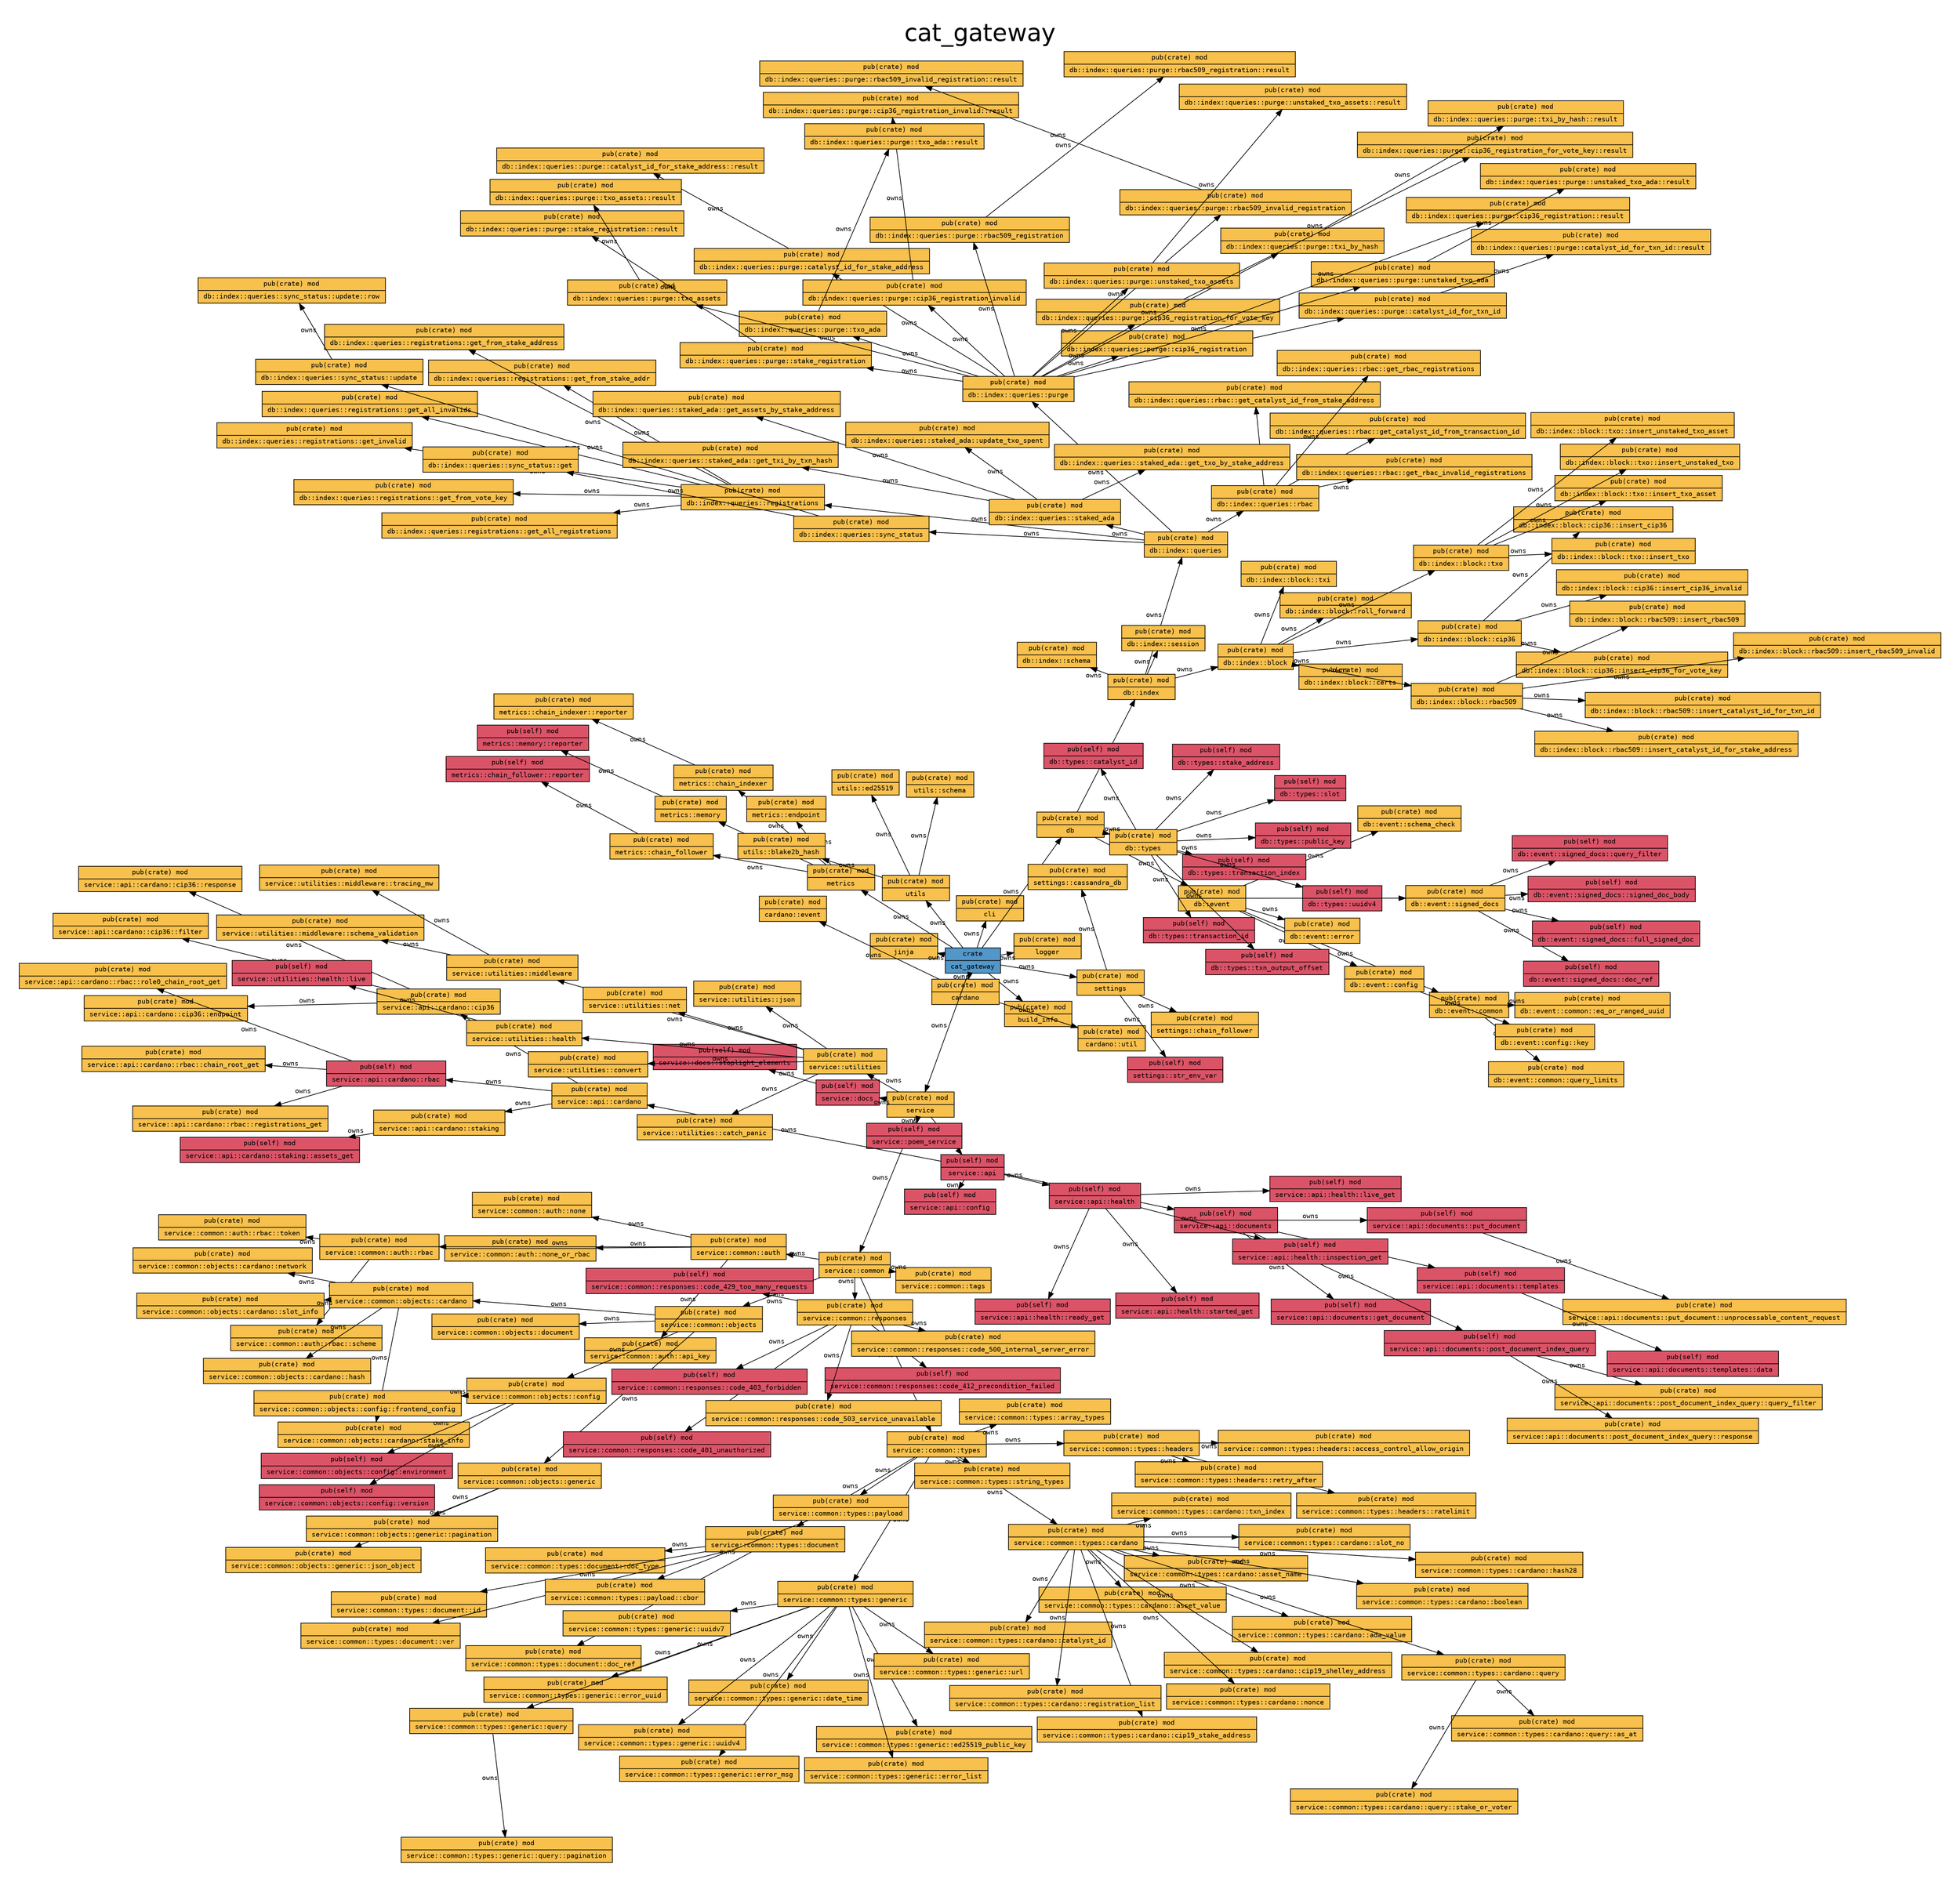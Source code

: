 digraph {

    graph [
        label="cat_gateway",
        labelloc=t,

        pad=0.4,

        // Consider rendering the graph using a different layout algorithm, such as:
        // [dot, neato, twopi, circo, fdp, sfdp]
        layout=neato,
        overlap=false,
        splines="line",
        rankdir=LR,

        fontname="Helvetica", 
        fontsize="36",
    ];

    node [
        fontname="monospace",
        fontsize="10",
        shape="record",
        style="filled",
    ];

    edge [
        fontname="monospace",
        fontsize="10",
    ];

    "cat_gateway" [label="crate|cat_gateway", fillcolor="#5397c8"]; // "crate" node
    "cat_gateway::build_info" [label="pub(crate) mod|build_info", fillcolor="#f8c04c"]; // "mod" node
    "cat_gateway::cardano" [label="pub(crate) mod|cardano", fillcolor="#f8c04c"]; // "mod" node
    "cat_gateway::cardano::event" [label="pub(crate) mod|cardano::event", fillcolor="#f8c04c"]; // "mod" node
    "cat_gateway::cardano::util" [label="pub(crate) mod|cardano::util", fillcolor="#f8c04c"]; // "mod" node
    "cat_gateway::cli" [label="pub(crate) mod|cli", fillcolor="#f8c04c"]; // "mod" node
    "cat_gateway::db" [label="pub(crate) mod|db", fillcolor="#f8c04c"]; // "mod" node
    "cat_gateway::db::event" [label="pub(crate) mod|db::event", fillcolor="#f8c04c"]; // "mod" node
    "cat_gateway::db::event::common" [label="pub(crate) mod|db::event::common", fillcolor="#f8c04c"]; // "mod" node
    "cat_gateway::db::event::common::eq_or_ranged_uuid" [label="pub(crate) mod|db::event::common::eq_or_ranged_uuid", fillcolor="#f8c04c"]; // "mod" node
    "cat_gateway::db::event::common::query_limits" [label="pub(crate) mod|db::event::common::query_limits", fillcolor="#f8c04c"]; // "mod" node
    "cat_gateway::db::event::config" [label="pub(crate) mod|db::event::config", fillcolor="#f8c04c"]; // "mod" node
    "cat_gateway::db::event::config::key" [label="pub(crate) mod|db::event::config::key", fillcolor="#f8c04c"]; // "mod" node
    "cat_gateway::db::event::error" [label="pub(crate) mod|db::event::error", fillcolor="#f8c04c"]; // "mod" node
    "cat_gateway::db::event::schema_check" [label="pub(crate) mod|db::event::schema_check", fillcolor="#f8c04c"]; // "mod" node
    "cat_gateway::db::event::signed_docs" [label="pub(crate) mod|db::event::signed_docs", fillcolor="#f8c04c"]; // "mod" node
    "cat_gateway::db::event::signed_docs::doc_ref" [label="pub(self) mod|db::event::signed_docs::doc_ref", fillcolor="#db5367"]; // "mod" node
    "cat_gateway::db::event::signed_docs::full_signed_doc" [label="pub(self) mod|db::event::signed_docs::full_signed_doc", fillcolor="#db5367"]; // "mod" node
    "cat_gateway::db::event::signed_docs::query_filter" [label="pub(self) mod|db::event::signed_docs::query_filter", fillcolor="#db5367"]; // "mod" node
    "cat_gateway::db::event::signed_docs::signed_doc_body" [label="pub(self) mod|db::event::signed_docs::signed_doc_body", fillcolor="#db5367"]; // "mod" node
    "cat_gateway::db::index" [label="pub(crate) mod|db::index", fillcolor="#f8c04c"]; // "mod" node
    "cat_gateway::db::index::block" [label="pub(crate) mod|db::index::block", fillcolor="#f8c04c"]; // "mod" node
    "cat_gateway::db::index::block::certs" [label="pub(crate) mod|db::index::block::certs", fillcolor="#f8c04c"]; // "mod" node
    "cat_gateway::db::index::block::cip36" [label="pub(crate) mod|db::index::block::cip36", fillcolor="#f8c04c"]; // "mod" node
    "cat_gateway::db::index::block::cip36::insert_cip36" [label="pub(crate) mod|db::index::block::cip36::insert_cip36", fillcolor="#f8c04c"]; // "mod" node
    "cat_gateway::db::index::block::cip36::insert_cip36_for_vote_key" [label="pub(crate) mod|db::index::block::cip36::insert_cip36_for_vote_key", fillcolor="#f8c04c"]; // "mod" node
    "cat_gateway::db::index::block::cip36::insert_cip36_invalid" [label="pub(crate) mod|db::index::block::cip36::insert_cip36_invalid", fillcolor="#f8c04c"]; // "mod" node
    "cat_gateway::db::index::block::rbac509" [label="pub(crate) mod|db::index::block::rbac509", fillcolor="#f8c04c"]; // "mod" node
    "cat_gateway::db::index::block::rbac509::insert_catalyst_id_for_stake_address" [label="pub(crate) mod|db::index::block::rbac509::insert_catalyst_id_for_stake_address", fillcolor="#f8c04c"]; // "mod" node
    "cat_gateway::db::index::block::rbac509::insert_catalyst_id_for_txn_id" [label="pub(crate) mod|db::index::block::rbac509::insert_catalyst_id_for_txn_id", fillcolor="#f8c04c"]; // "mod" node
    "cat_gateway::db::index::block::rbac509::insert_rbac509" [label="pub(crate) mod|db::index::block::rbac509::insert_rbac509", fillcolor="#f8c04c"]; // "mod" node
    "cat_gateway::db::index::block::rbac509::insert_rbac509_invalid" [label="pub(crate) mod|db::index::block::rbac509::insert_rbac509_invalid", fillcolor="#f8c04c"]; // "mod" node
    "cat_gateway::db::index::block::roll_forward" [label="pub(crate) mod|db::index::block::roll_forward", fillcolor="#f8c04c"]; // "mod" node
    "cat_gateway::db::index::block::txi" [label="pub(crate) mod|db::index::block::txi", fillcolor="#f8c04c"]; // "mod" node
    "cat_gateway::db::index::block::txo" [label="pub(crate) mod|db::index::block::txo", fillcolor="#f8c04c"]; // "mod" node
    "cat_gateway::db::index::block::txo::insert_txo" [label="pub(crate) mod|db::index::block::txo::insert_txo", fillcolor="#f8c04c"]; // "mod" node
    "cat_gateway::db::index::block::txo::insert_txo_asset" [label="pub(crate) mod|db::index::block::txo::insert_txo_asset", fillcolor="#f8c04c"]; // "mod" node
    "cat_gateway::db::index::block::txo::insert_unstaked_txo" [label="pub(crate) mod|db::index::block::txo::insert_unstaked_txo", fillcolor="#f8c04c"]; // "mod" node
    "cat_gateway::db::index::block::txo::insert_unstaked_txo_asset" [label="pub(crate) mod|db::index::block::txo::insert_unstaked_txo_asset", fillcolor="#f8c04c"]; // "mod" node
    "cat_gateway::db::index::queries" [label="pub(crate) mod|db::index::queries", fillcolor="#f8c04c"]; // "mod" node
    "cat_gateway::db::index::queries::purge" [label="pub(crate) mod|db::index::queries::purge", fillcolor="#f8c04c"]; // "mod" node
    "cat_gateway::db::index::queries::purge::catalyst_id_for_stake_address" [label="pub(crate) mod|db::index::queries::purge::catalyst_id_for_stake_address", fillcolor="#f8c04c"]; // "mod" node
    "cat_gateway::db::index::queries::purge::catalyst_id_for_stake_address::result" [label="pub(crate) mod|db::index::queries::purge::catalyst_id_for_stake_address::result", fillcolor="#f8c04c"]; // "mod" node
    "cat_gateway::db::index::queries::purge::catalyst_id_for_txn_id" [label="pub(crate) mod|db::index::queries::purge::catalyst_id_for_txn_id", fillcolor="#f8c04c"]; // "mod" node
    "cat_gateway::db::index::queries::purge::catalyst_id_for_txn_id::result" [label="pub(crate) mod|db::index::queries::purge::catalyst_id_for_txn_id::result", fillcolor="#f8c04c"]; // "mod" node
    "cat_gateway::db::index::queries::purge::cip36_registration" [label="pub(crate) mod|db::index::queries::purge::cip36_registration", fillcolor="#f8c04c"]; // "mod" node
    "cat_gateway::db::index::queries::purge::cip36_registration::result" [label="pub(crate) mod|db::index::queries::purge::cip36_registration::result", fillcolor="#f8c04c"]; // "mod" node
    "cat_gateway::db::index::queries::purge::cip36_registration_for_vote_key" [label="pub(crate) mod|db::index::queries::purge::cip36_registration_for_vote_key", fillcolor="#f8c04c"]; // "mod" node
    "cat_gateway::db::index::queries::purge::cip36_registration_for_vote_key::result" [label="pub(crate) mod|db::index::queries::purge::cip36_registration_for_vote_key::result", fillcolor="#f8c04c"]; // "mod" node
    "cat_gateway::db::index::queries::purge::cip36_registration_invalid" [label="pub(crate) mod|db::index::queries::purge::cip36_registration_invalid", fillcolor="#f8c04c"]; // "mod" node
    "cat_gateway::db::index::queries::purge::cip36_registration_invalid::result" [label="pub(crate) mod|db::index::queries::purge::cip36_registration_invalid::result", fillcolor="#f8c04c"]; // "mod" node
    "cat_gateway::db::index::queries::purge::rbac509_invalid_registration" [label="pub(crate) mod|db::index::queries::purge::rbac509_invalid_registration", fillcolor="#f8c04c"]; // "mod" node
    "cat_gateway::db::index::queries::purge::rbac509_invalid_registration::result" [label="pub(crate) mod|db::index::queries::purge::rbac509_invalid_registration::result", fillcolor="#f8c04c"]; // "mod" node
    "cat_gateway::db::index::queries::purge::rbac509_registration" [label="pub(crate) mod|db::index::queries::purge::rbac509_registration", fillcolor="#f8c04c"]; // "mod" node
    "cat_gateway::db::index::queries::purge::rbac509_registration::result" [label="pub(crate) mod|db::index::queries::purge::rbac509_registration::result", fillcolor="#f8c04c"]; // "mod" node
    "cat_gateway::db::index::queries::purge::stake_registration" [label="pub(crate) mod|db::index::queries::purge::stake_registration", fillcolor="#f8c04c"]; // "mod" node
    "cat_gateway::db::index::queries::purge::stake_registration::result" [label="pub(crate) mod|db::index::queries::purge::stake_registration::result", fillcolor="#f8c04c"]; // "mod" node
    "cat_gateway::db::index::queries::purge::txi_by_hash" [label="pub(crate) mod|db::index::queries::purge::txi_by_hash", fillcolor="#f8c04c"]; // "mod" node
    "cat_gateway::db::index::queries::purge::txi_by_hash::result" [label="pub(crate) mod|db::index::queries::purge::txi_by_hash::result", fillcolor="#f8c04c"]; // "mod" node
    "cat_gateway::db::index::queries::purge::txo_ada" [label="pub(crate) mod|db::index::queries::purge::txo_ada", fillcolor="#f8c04c"]; // "mod" node
    "cat_gateway::db::index::queries::purge::txo_ada::result" [label="pub(crate) mod|db::index::queries::purge::txo_ada::result", fillcolor="#f8c04c"]; // "mod" node
    "cat_gateway::db::index::queries::purge::txo_assets" [label="pub(crate) mod|db::index::queries::purge::txo_assets", fillcolor="#f8c04c"]; // "mod" node
    "cat_gateway::db::index::queries::purge::txo_assets::result" [label="pub(crate) mod|db::index::queries::purge::txo_assets::result", fillcolor="#f8c04c"]; // "mod" node
    "cat_gateway::db::index::queries::purge::unstaked_txo_ada" [label="pub(crate) mod|db::index::queries::purge::unstaked_txo_ada", fillcolor="#f8c04c"]; // "mod" node
    "cat_gateway::db::index::queries::purge::unstaked_txo_ada::result" [label="pub(crate) mod|db::index::queries::purge::unstaked_txo_ada::result", fillcolor="#f8c04c"]; // "mod" node
    "cat_gateway::db::index::queries::purge::unstaked_txo_assets" [label="pub(crate) mod|db::index::queries::purge::unstaked_txo_assets", fillcolor="#f8c04c"]; // "mod" node
    "cat_gateway::db::index::queries::purge::unstaked_txo_assets::result" [label="pub(crate) mod|db::index::queries::purge::unstaked_txo_assets::result", fillcolor="#f8c04c"]; // "mod" node
    "cat_gateway::db::index::queries::rbac" [label="pub(crate) mod|db::index::queries::rbac", fillcolor="#f8c04c"]; // "mod" node
    "cat_gateway::db::index::queries::rbac::get_catalyst_id_from_stake_address" [label="pub(crate) mod|db::index::queries::rbac::get_catalyst_id_from_stake_address", fillcolor="#f8c04c"]; // "mod" node
    "cat_gateway::db::index::queries::rbac::get_catalyst_id_from_transaction_id" [label="pub(crate) mod|db::index::queries::rbac::get_catalyst_id_from_transaction_id", fillcolor="#f8c04c"]; // "mod" node
    "cat_gateway::db::index::queries::rbac::get_rbac_invalid_registrations" [label="pub(crate) mod|db::index::queries::rbac::get_rbac_invalid_registrations", fillcolor="#f8c04c"]; // "mod" node
    "cat_gateway::db::index::queries::rbac::get_rbac_registrations" [label="pub(crate) mod|db::index::queries::rbac::get_rbac_registrations", fillcolor="#f8c04c"]; // "mod" node
    "cat_gateway::db::index::queries::registrations" [label="pub(crate) mod|db::index::queries::registrations", fillcolor="#f8c04c"]; // "mod" node
    "cat_gateway::db::index::queries::registrations::get_all_invalids" [label="pub(crate) mod|db::index::queries::registrations::get_all_invalids", fillcolor="#f8c04c"]; // "mod" node
    "cat_gateway::db::index::queries::registrations::get_all_registrations" [label="pub(crate) mod|db::index::queries::registrations::get_all_registrations", fillcolor="#f8c04c"]; // "mod" node
    "cat_gateway::db::index::queries::registrations::get_from_stake_addr" [label="pub(crate) mod|db::index::queries::registrations::get_from_stake_addr", fillcolor="#f8c04c"]; // "mod" node
    "cat_gateway::db::index::queries::registrations::get_from_stake_address" [label="pub(crate) mod|db::index::queries::registrations::get_from_stake_address", fillcolor="#f8c04c"]; // "mod" node
    "cat_gateway::db::index::queries::registrations::get_from_vote_key" [label="pub(crate) mod|db::index::queries::registrations::get_from_vote_key", fillcolor="#f8c04c"]; // "mod" node
    "cat_gateway::db::index::queries::registrations::get_invalid" [label="pub(crate) mod|db::index::queries::registrations::get_invalid", fillcolor="#f8c04c"]; // "mod" node
    "cat_gateway::db::index::queries::staked_ada" [label="pub(crate) mod|db::index::queries::staked_ada", fillcolor="#f8c04c"]; // "mod" node
    "cat_gateway::db::index::queries::staked_ada::get_assets_by_stake_address" [label="pub(crate) mod|db::index::queries::staked_ada::get_assets_by_stake_address", fillcolor="#f8c04c"]; // "mod" node
    "cat_gateway::db::index::queries::staked_ada::get_txi_by_txn_hash" [label="pub(crate) mod|db::index::queries::staked_ada::get_txi_by_txn_hash", fillcolor="#f8c04c"]; // "mod" node
    "cat_gateway::db::index::queries::staked_ada::get_txo_by_stake_address" [label="pub(crate) mod|db::index::queries::staked_ada::get_txo_by_stake_address", fillcolor="#f8c04c"]; // "mod" node
    "cat_gateway::db::index::queries::staked_ada::update_txo_spent" [label="pub(crate) mod|db::index::queries::staked_ada::update_txo_spent", fillcolor="#f8c04c"]; // "mod" node
    "cat_gateway::db::index::queries::sync_status" [label="pub(crate) mod|db::index::queries::sync_status", fillcolor="#f8c04c"]; // "mod" node
    "cat_gateway::db::index::queries::sync_status::get" [label="pub(crate) mod|db::index::queries::sync_status::get", fillcolor="#f8c04c"]; // "mod" node
    "cat_gateway::db::index::queries::sync_status::update" [label="pub(crate) mod|db::index::queries::sync_status::update", fillcolor="#f8c04c"]; // "mod" node
    "cat_gateway::db::index::queries::sync_status::update::row" [label="pub(crate) mod|db::index::queries::sync_status::update::row", fillcolor="#f8c04c"]; // "mod" node
    "cat_gateway::db::index::schema" [label="pub(crate) mod|db::index::schema", fillcolor="#f8c04c"]; // "mod" node
    "cat_gateway::db::index::session" [label="pub(crate) mod|db::index::session", fillcolor="#f8c04c"]; // "mod" node
    "cat_gateway::db::types" [label="pub(crate) mod|db::types", fillcolor="#f8c04c"]; // "mod" node
    "cat_gateway::db::types::catalyst_id" [label="pub(self) mod|db::types::catalyst_id", fillcolor="#db5367"]; // "mod" node
    "cat_gateway::db::types::public_key" [label="pub(self) mod|db::types::public_key", fillcolor="#db5367"]; // "mod" node
    "cat_gateway::db::types::slot" [label="pub(self) mod|db::types::slot", fillcolor="#db5367"]; // "mod" node
    "cat_gateway::db::types::stake_address" [label="pub(self) mod|db::types::stake_address", fillcolor="#db5367"]; // "mod" node
    "cat_gateway::db::types::transaction_id" [label="pub(self) mod|db::types::transaction_id", fillcolor="#db5367"]; // "mod" node
    "cat_gateway::db::types::transaction_index" [label="pub(self) mod|db::types::transaction_index", fillcolor="#db5367"]; // "mod" node
    "cat_gateway::db::types::txn_output_offset" [label="pub(self) mod|db::types::txn_output_offset", fillcolor="#db5367"]; // "mod" node
    "cat_gateway::db::types::uuidv4" [label="pub(self) mod|db::types::uuidv4", fillcolor="#db5367"]; // "mod" node
    "cat_gateway::jinja" [label="pub(crate) mod|jinja", fillcolor="#f8c04c"]; // "mod" node
    "cat_gateway::logger" [label="pub(crate) mod|logger", fillcolor="#f8c04c"]; // "mod" node
    "cat_gateway::metrics" [label="pub(crate) mod|metrics", fillcolor="#f8c04c"]; // "mod" node
    "cat_gateway::metrics::chain_follower" [label="pub(crate) mod|metrics::chain_follower", fillcolor="#f8c04c"]; // "mod" node
    "cat_gateway::metrics::chain_follower::reporter" [label="pub(self) mod|metrics::chain_follower::reporter", fillcolor="#db5367"]; // "mod" node
    "cat_gateway::metrics::chain_indexer" [label="pub(crate) mod|metrics::chain_indexer", fillcolor="#f8c04c"]; // "mod" node
    "cat_gateway::metrics::chain_indexer::reporter" [label="pub(crate) mod|metrics::chain_indexer::reporter", fillcolor="#f8c04c"]; // "mod" node
    "cat_gateway::metrics::endpoint" [label="pub(crate) mod|metrics::endpoint", fillcolor="#f8c04c"]; // "mod" node
    "cat_gateway::metrics::memory" [label="pub(crate) mod|metrics::memory", fillcolor="#f8c04c"]; // "mod" node
    "cat_gateway::metrics::memory::reporter" [label="pub(self) mod|metrics::memory::reporter", fillcolor="#db5367"]; // "mod" node
    "cat_gateway::service" [label="pub(crate) mod|service", fillcolor="#f8c04c"]; // "mod" node
    "cat_gateway::service::api" [label="pub(self) mod|service::api", fillcolor="#db5367"]; // "mod" node
    "cat_gateway::service::api::cardano" [label="pub(crate) mod|service::api::cardano", fillcolor="#f8c04c"]; // "mod" node
    "cat_gateway::service::api::cardano::cip36" [label="pub(crate) mod|service::api::cardano::cip36", fillcolor="#f8c04c"]; // "mod" node
    "cat_gateway::service::api::cardano::cip36::endpoint" [label="pub(crate) mod|service::api::cardano::cip36::endpoint", fillcolor="#f8c04c"]; // "mod" node
    "cat_gateway::service::api::cardano::cip36::filter" [label="pub(crate) mod|service::api::cardano::cip36::filter", fillcolor="#f8c04c"]; // "mod" node
    "cat_gateway::service::api::cardano::cip36::response" [label="pub(crate) mod|service::api::cardano::cip36::response", fillcolor="#f8c04c"]; // "mod" node
    "cat_gateway::service::api::cardano::rbac" [label="pub(self) mod|service::api::cardano::rbac", fillcolor="#db5367"]; // "mod" node
    "cat_gateway::service::api::cardano::rbac::chain_root_get" [label="pub(crate) mod|service::api::cardano::rbac::chain_root_get", fillcolor="#f8c04c"]; // "mod" node
    "cat_gateway::service::api::cardano::rbac::registrations_get" [label="pub(crate) mod|service::api::cardano::rbac::registrations_get", fillcolor="#f8c04c"]; // "mod" node
    "cat_gateway::service::api::cardano::rbac::role0_chain_root_get" [label="pub(crate) mod|service::api::cardano::rbac::role0_chain_root_get", fillcolor="#f8c04c"]; // "mod" node
    "cat_gateway::service::api::cardano::staking" [label="pub(crate) mod|service::api::cardano::staking", fillcolor="#f8c04c"]; // "mod" node
    "cat_gateway::service::api::cardano::staking::assets_get" [label="pub(self) mod|service::api::cardano::staking::assets_get", fillcolor="#db5367"]; // "mod" node
    "cat_gateway::service::api::config" [label="pub(self) mod|service::api::config", fillcolor="#db5367"]; // "mod" node
    "cat_gateway::service::api::documents" [label="pub(self) mod|service::api::documents", fillcolor="#db5367"]; // "mod" node
    "cat_gateway::service::api::documents::get_document" [label="pub(self) mod|service::api::documents::get_document", fillcolor="#db5367"]; // "mod" node
    "cat_gateway::service::api::documents::post_document_index_query" [label="pub(self) mod|service::api::documents::post_document_index_query", fillcolor="#db5367"]; // "mod" node
    "cat_gateway::service::api::documents::post_document_index_query::query_filter" [label="pub(crate) mod|service::api::documents::post_document_index_query::query_filter", fillcolor="#f8c04c"]; // "mod" node
    "cat_gateway::service::api::documents::post_document_index_query::response" [label="pub(crate) mod|service::api::documents::post_document_index_query::response", fillcolor="#f8c04c"]; // "mod" node
    "cat_gateway::service::api::documents::put_document" [label="pub(self) mod|service::api::documents::put_document", fillcolor="#db5367"]; // "mod" node
    "cat_gateway::service::api::documents::put_document::unprocessable_content_request" [label="pub(crate) mod|service::api::documents::put_document::unprocessable_content_request", fillcolor="#f8c04c"]; // "mod" node
    "cat_gateway::service::api::documents::templates" [label="pub(self) mod|service::api::documents::templates", fillcolor="#db5367"]; // "mod" node
    "cat_gateway::service::api::documents::templates::data" [label="pub(self) mod|service::api::documents::templates::data", fillcolor="#db5367"]; // "mod" node
    "cat_gateway::service::api::health" [label="pub(self) mod|service::api::health", fillcolor="#db5367"]; // "mod" node
    "cat_gateway::service::api::health::inspection_get" [label="pub(self) mod|service::api::health::inspection_get", fillcolor="#db5367"]; // "mod" node
    "cat_gateway::service::api::health::live_get" [label="pub(self) mod|service::api::health::live_get", fillcolor="#db5367"]; // "mod" node
    "cat_gateway::service::api::health::ready_get" [label="pub(self) mod|service::api::health::ready_get", fillcolor="#db5367"]; // "mod" node
    "cat_gateway::service::api::health::started_get" [label="pub(self) mod|service::api::health::started_get", fillcolor="#db5367"]; // "mod" node
    "cat_gateway::service::common" [label="pub(crate) mod|service::common", fillcolor="#f8c04c"]; // "mod" node
    "cat_gateway::service::common::auth" [label="pub(crate) mod|service::common::auth", fillcolor="#f8c04c"]; // "mod" node
    "cat_gateway::service::common::auth::api_key" [label="pub(crate) mod|service::common::auth::api_key", fillcolor="#f8c04c"]; // "mod" node
    "cat_gateway::service::common::auth::none" [label="pub(crate) mod|service::common::auth::none", fillcolor="#f8c04c"]; // "mod" node
    "cat_gateway::service::common::auth::none_or_rbac" [label="pub(crate) mod|service::common::auth::none_or_rbac", fillcolor="#f8c04c"]; // "mod" node
    "cat_gateway::service::common::auth::rbac" [label="pub(crate) mod|service::common::auth::rbac", fillcolor="#f8c04c"]; // "mod" node
    "cat_gateway::service::common::auth::rbac::scheme" [label="pub(crate) mod|service::common::auth::rbac::scheme", fillcolor="#f8c04c"]; // "mod" node
    "cat_gateway::service::common::auth::rbac::token" [label="pub(crate) mod|service::common::auth::rbac::token", fillcolor="#f8c04c"]; // "mod" node
    "cat_gateway::service::common::objects" [label="pub(crate) mod|service::common::objects", fillcolor="#f8c04c"]; // "mod" node
    "cat_gateway::service::common::objects::cardano" [label="pub(crate) mod|service::common::objects::cardano", fillcolor="#f8c04c"]; // "mod" node
    "cat_gateway::service::common::objects::cardano::hash" [label="pub(crate) mod|service::common::objects::cardano::hash", fillcolor="#f8c04c"]; // "mod" node
    "cat_gateway::service::common::objects::cardano::network" [label="pub(crate) mod|service::common::objects::cardano::network", fillcolor="#f8c04c"]; // "mod" node
    "cat_gateway::service::common::objects::cardano::slot_info" [label="pub(crate) mod|service::common::objects::cardano::slot_info", fillcolor="#f8c04c"]; // "mod" node
    "cat_gateway::service::common::objects::cardano::stake_info" [label="pub(crate) mod|service::common::objects::cardano::stake_info", fillcolor="#f8c04c"]; // "mod" node
    "cat_gateway::service::common::objects::config" [label="pub(crate) mod|service::common::objects::config", fillcolor="#f8c04c"]; // "mod" node
    "cat_gateway::service::common::objects::config::environment" [label="pub(self) mod|service::common::objects::config::environment", fillcolor="#db5367"]; // "mod" node
    "cat_gateway::service::common::objects::config::frontend_config" [label="pub(crate) mod|service::common::objects::config::frontend_config", fillcolor="#f8c04c"]; // "mod" node
    "cat_gateway::service::common::objects::config::version" [label="pub(self) mod|service::common::objects::config::version", fillcolor="#db5367"]; // "mod" node
    "cat_gateway::service::common::objects::document" [label="pub(crate) mod|service::common::objects::document", fillcolor="#f8c04c"]; // "mod" node
    "cat_gateway::service::common::objects::generic" [label="pub(crate) mod|service::common::objects::generic", fillcolor="#f8c04c"]; // "mod" node
    "cat_gateway::service::common::objects::generic::json_object" [label="pub(crate) mod|service::common::objects::generic::json_object", fillcolor="#f8c04c"]; // "mod" node
    "cat_gateway::service::common::objects::generic::pagination" [label="pub(crate) mod|service::common::objects::generic::pagination", fillcolor="#f8c04c"]; // "mod" node
    "cat_gateway::service::common::responses" [label="pub(crate) mod|service::common::responses", fillcolor="#f8c04c"]; // "mod" node
    "cat_gateway::service::common::responses::code_401_unauthorized" [label="pub(self) mod|service::common::responses::code_401_unauthorized", fillcolor="#db5367"]; // "mod" node
    "cat_gateway::service::common::responses::code_403_forbidden" [label="pub(self) mod|service::common::responses::code_403_forbidden", fillcolor="#db5367"]; // "mod" node
    "cat_gateway::service::common::responses::code_412_precondition_failed" [label="pub(self) mod|service::common::responses::code_412_precondition_failed", fillcolor="#db5367"]; // "mod" node
    "cat_gateway::service::common::responses::code_429_too_many_requests" [label="pub(self) mod|service::common::responses::code_429_too_many_requests", fillcolor="#db5367"]; // "mod" node
    "cat_gateway::service::common::responses::code_500_internal_server_error" [label="pub(crate) mod|service::common::responses::code_500_internal_server_error", fillcolor="#f8c04c"]; // "mod" node
    "cat_gateway::service::common::responses::code_503_service_unavailable" [label="pub(crate) mod|service::common::responses::code_503_service_unavailable", fillcolor="#f8c04c"]; // "mod" node
    "cat_gateway::service::common::tags" [label="pub(crate) mod|service::common::tags", fillcolor="#f8c04c"]; // "mod" node
    "cat_gateway::service::common::types" [label="pub(crate) mod|service::common::types", fillcolor="#f8c04c"]; // "mod" node
    "cat_gateway::service::common::types::array_types" [label="pub(crate) mod|service::common::types::array_types", fillcolor="#f8c04c"]; // "mod" node
    "cat_gateway::service::common::types::cardano" [label="pub(crate) mod|service::common::types::cardano", fillcolor="#f8c04c"]; // "mod" node
    "cat_gateway::service::common::types::cardano::ada_value" [label="pub(crate) mod|service::common::types::cardano::ada_value", fillcolor="#f8c04c"]; // "mod" node
    "cat_gateway::service::common::types::cardano::asset_name" [label="pub(crate) mod|service::common::types::cardano::asset_name", fillcolor="#f8c04c"]; // "mod" node
    "cat_gateway::service::common::types::cardano::asset_value" [label="pub(crate) mod|service::common::types::cardano::asset_value", fillcolor="#f8c04c"]; // "mod" node
    "cat_gateway::service::common::types::cardano::boolean" [label="pub(crate) mod|service::common::types::cardano::boolean", fillcolor="#f8c04c"]; // "mod" node
    "cat_gateway::service::common::types::cardano::catalyst_id" [label="pub(crate) mod|service::common::types::cardano::catalyst_id", fillcolor="#f8c04c"]; // "mod" node
    "cat_gateway::service::common::types::cardano::cip19_shelley_address" [label="pub(crate) mod|service::common::types::cardano::cip19_shelley_address", fillcolor="#f8c04c"]; // "mod" node
    "cat_gateway::service::common::types::cardano::cip19_stake_address" [label="pub(crate) mod|service::common::types::cardano::cip19_stake_address", fillcolor="#f8c04c"]; // "mod" node
    "cat_gateway::service::common::types::cardano::hash28" [label="pub(crate) mod|service::common::types::cardano::hash28", fillcolor="#f8c04c"]; // "mod" node
    "cat_gateway::service::common::types::cardano::nonce" [label="pub(crate) mod|service::common::types::cardano::nonce", fillcolor="#f8c04c"]; // "mod" node
    "cat_gateway::service::common::types::cardano::query" [label="pub(crate) mod|service::common::types::cardano::query", fillcolor="#f8c04c"]; // "mod" node
    "cat_gateway::service::common::types::cardano::query::as_at" [label="pub(crate) mod|service::common::types::cardano::query::as_at", fillcolor="#f8c04c"]; // "mod" node
    "cat_gateway::service::common::types::cardano::query::stake_or_voter" [label="pub(crate) mod|service::common::types::cardano::query::stake_or_voter", fillcolor="#f8c04c"]; // "mod" node
    "cat_gateway::service::common::types::cardano::registration_list" [label="pub(crate) mod|service::common::types::cardano::registration_list", fillcolor="#f8c04c"]; // "mod" node
    "cat_gateway::service::common::types::cardano::slot_no" [label="pub(crate) mod|service::common::types::cardano::slot_no", fillcolor="#f8c04c"]; // "mod" node
    "cat_gateway::service::common::types::cardano::txn_index" [label="pub(crate) mod|service::common::types::cardano::txn_index", fillcolor="#f8c04c"]; // "mod" node
    "cat_gateway::service::common::types::document" [label="pub(crate) mod|service::common::types::document", fillcolor="#f8c04c"]; // "mod" node
    "cat_gateway::service::common::types::document::doc_ref" [label="pub(crate) mod|service::common::types::document::doc_ref", fillcolor="#f8c04c"]; // "mod" node
    "cat_gateway::service::common::types::document::doc_type" [label="pub(crate) mod|service::common::types::document::doc_type", fillcolor="#f8c04c"]; // "mod" node
    "cat_gateway::service::common::types::document::id" [label="pub(crate) mod|service::common::types::document::id", fillcolor="#f8c04c"]; // "mod" node
    "cat_gateway::service::common::types::document::ver" [label="pub(crate) mod|service::common::types::document::ver", fillcolor="#f8c04c"]; // "mod" node
    "cat_gateway::service::common::types::generic" [label="pub(crate) mod|service::common::types::generic", fillcolor="#f8c04c"]; // "mod" node
    "cat_gateway::service::common::types::generic::date_time" [label="pub(crate) mod|service::common::types::generic::date_time", fillcolor="#f8c04c"]; // "mod" node
    "cat_gateway::service::common::types::generic::ed25519_public_key" [label="pub(crate) mod|service::common::types::generic::ed25519_public_key", fillcolor="#f8c04c"]; // "mod" node
    "cat_gateway::service::common::types::generic::error_list" [label="pub(crate) mod|service::common::types::generic::error_list", fillcolor="#f8c04c"]; // "mod" node
    "cat_gateway::service::common::types::generic::error_msg" [label="pub(crate) mod|service::common::types::generic::error_msg", fillcolor="#f8c04c"]; // "mod" node
    "cat_gateway::service::common::types::generic::error_uuid" [label="pub(crate) mod|service::common::types::generic::error_uuid", fillcolor="#f8c04c"]; // "mod" node
    "cat_gateway::service::common::types::generic::query" [label="pub(crate) mod|service::common::types::generic::query", fillcolor="#f8c04c"]; // "mod" node
    "cat_gateway::service::common::types::generic::query::pagination" [label="pub(crate) mod|service::common::types::generic::query::pagination", fillcolor="#f8c04c"]; // "mod" node
    "cat_gateway::service::common::types::generic::url" [label="pub(crate) mod|service::common::types::generic::url", fillcolor="#f8c04c"]; // "mod" node
    "cat_gateway::service::common::types::generic::uuidv4" [label="pub(crate) mod|service::common::types::generic::uuidv4", fillcolor="#f8c04c"]; // "mod" node
    "cat_gateway::service::common::types::generic::uuidv7" [label="pub(crate) mod|service::common::types::generic::uuidv7", fillcolor="#f8c04c"]; // "mod" node
    "cat_gateway::service::common::types::headers" [label="pub(crate) mod|service::common::types::headers", fillcolor="#f8c04c"]; // "mod" node
    "cat_gateway::service::common::types::headers::access_control_allow_origin" [label="pub(crate) mod|service::common::types::headers::access_control_allow_origin", fillcolor="#f8c04c"]; // "mod" node
    "cat_gateway::service::common::types::headers::ratelimit" [label="pub(crate) mod|service::common::types::headers::ratelimit", fillcolor="#f8c04c"]; // "mod" node
    "cat_gateway::service::common::types::headers::retry_after" [label="pub(crate) mod|service::common::types::headers::retry_after", fillcolor="#f8c04c"]; // "mod" node
    "cat_gateway::service::common::types::payload" [label="pub(crate) mod|service::common::types::payload", fillcolor="#f8c04c"]; // "mod" node
    "cat_gateway::service::common::types::payload::cbor" [label="pub(crate) mod|service::common::types::payload::cbor", fillcolor="#f8c04c"]; // "mod" node
    "cat_gateway::service::common::types::string_types" [label="pub(crate) mod|service::common::types::string_types", fillcolor="#f8c04c"]; // "mod" node
    "cat_gateway::service::docs" [label="pub(self) mod|service::docs", fillcolor="#db5367"]; // "mod" node
    "cat_gateway::service::docs::stoplight_elements" [label="pub(self) mod|service::docs::stoplight_elements", fillcolor="#db5367"]; // "mod" node
    "cat_gateway::service::poem_service" [label="pub(self) mod|service::poem_service", fillcolor="#db5367"]; // "mod" node
    "cat_gateway::service::utilities" [label="pub(crate) mod|service::utilities", fillcolor="#f8c04c"]; // "mod" node
    "cat_gateway::service::utilities::catch_panic" [label="pub(crate) mod|service::utilities::catch_panic", fillcolor="#f8c04c"]; // "mod" node
    "cat_gateway::service::utilities::convert" [label="pub(crate) mod|service::utilities::convert", fillcolor="#f8c04c"]; // "mod" node
    "cat_gateway::service::utilities::health" [label="pub(crate) mod|service::utilities::health", fillcolor="#f8c04c"]; // "mod" node
    "cat_gateway::service::utilities::health::live" [label="pub(self) mod|service::utilities::health::live", fillcolor="#db5367"]; // "mod" node
    "cat_gateway::service::utilities::json" [label="pub(crate) mod|service::utilities::json", fillcolor="#f8c04c"]; // "mod" node
    "cat_gateway::service::utilities::middleware" [label="pub(crate) mod|service::utilities::middleware", fillcolor="#f8c04c"]; // "mod" node
    "cat_gateway::service::utilities::middleware::schema_validation" [label="pub(crate) mod|service::utilities::middleware::schema_validation", fillcolor="#f8c04c"]; // "mod" node
    "cat_gateway::service::utilities::middleware::tracing_mw" [label="pub(crate) mod|service::utilities::middleware::tracing_mw", fillcolor="#f8c04c"]; // "mod" node
    "cat_gateway::service::utilities::net" [label="pub(crate) mod|service::utilities::net", fillcolor="#f8c04c"]; // "mod" node
    "cat_gateway::settings" [label="pub(crate) mod|settings", fillcolor="#f8c04c"]; // "mod" node
    "cat_gateway::settings::cassandra_db" [label="pub(crate) mod|settings::cassandra_db", fillcolor="#f8c04c"]; // "mod" node
    "cat_gateway::settings::chain_follower" [label="pub(crate) mod|settings::chain_follower", fillcolor="#f8c04c"]; // "mod" node
    "cat_gateway::settings::str_env_var" [label="pub(self) mod|settings::str_env_var", fillcolor="#db5367"]; // "mod" node
    "cat_gateway::utils" [label="pub(crate) mod|utils", fillcolor="#f8c04c"]; // "mod" node
    "cat_gateway::utils::blake2b_hash" [label="pub(crate) mod|utils::blake2b_hash", fillcolor="#f8c04c"]; // "mod" node
    "cat_gateway::utils::ed25519" [label="pub(crate) mod|utils::ed25519", fillcolor="#f8c04c"]; // "mod" node
    "cat_gateway::utils::schema" [label="pub(crate) mod|utils::schema", fillcolor="#f8c04c"]; // "mod" node

    "cat_gateway" -> "cat_gateway::build_info" [label="owns", color="#000000", style="solid"] [constraint=true]; // "owns" edge
    "cat_gateway" -> "cat_gateway::cardano" [label="owns", color="#000000", style="solid"] [constraint=true]; // "owns" edge
    "cat_gateway" -> "cat_gateway::cli" [label="owns", color="#000000", style="solid"] [constraint=true]; // "owns" edge
    "cat_gateway" -> "cat_gateway::db" [label="owns", color="#000000", style="solid"] [constraint=true]; // "owns" edge
    "cat_gateway" -> "cat_gateway::jinja" [label="owns", color="#000000", style="solid"] [constraint=true]; // "owns" edge
    "cat_gateway" -> "cat_gateway::logger" [label="owns", color="#000000", style="solid"] [constraint=true]; // "owns" edge
    "cat_gateway" -> "cat_gateway::metrics" [label="owns", color="#000000", style="solid"] [constraint=true]; // "owns" edge
    "cat_gateway" -> "cat_gateway::service" [label="owns", color="#000000", style="solid"] [constraint=true]; // "owns" edge
    "cat_gateway" -> "cat_gateway::settings" [label="owns", color="#000000", style="solid"] [constraint=true]; // "owns" edge
    "cat_gateway" -> "cat_gateway::utils" [label="owns", color="#000000", style="solid"] [constraint=true]; // "owns" edge
    "cat_gateway::cardano" -> "cat_gateway::cardano::event" [label="owns", color="#000000", style="solid"] [constraint=true]; // "owns" edge
    "cat_gateway::cardano" -> "cat_gateway::cardano::util" [label="owns", color="#000000", style="solid"] [constraint=true]; // "owns" edge
    "cat_gateway::db" -> "cat_gateway::db::event" [label="owns", color="#000000", style="solid"] [constraint=true]; // "owns" edge
    "cat_gateway::db" -> "cat_gateway::db::index" [label="owns", color="#000000", style="solid"] [constraint=true]; // "owns" edge
    "cat_gateway::db" -> "cat_gateway::db::types" [label="owns", color="#000000", style="solid"] [constraint=true]; // "owns" edge
    "cat_gateway::db::event" -> "cat_gateway::db::event::common" [label="owns", color="#000000", style="solid"] [constraint=true]; // "owns" edge
    "cat_gateway::db::event" -> "cat_gateway::db::event::config" [label="owns", color="#000000", style="solid"] [constraint=true]; // "owns" edge
    "cat_gateway::db::event" -> "cat_gateway::db::event::error" [label="owns", color="#000000", style="solid"] [constraint=true]; // "owns" edge
    "cat_gateway::db::event" -> "cat_gateway::db::event::schema_check" [label="owns", color="#000000", style="solid"] [constraint=true]; // "owns" edge
    "cat_gateway::db::event" -> "cat_gateway::db::event::signed_docs" [label="owns", color="#000000", style="solid"] [constraint=true]; // "owns" edge
    "cat_gateway::db::event::common" -> "cat_gateway::db::event::common::eq_or_ranged_uuid" [label="owns", color="#000000", style="solid"] [constraint=true]; // "owns" edge
    "cat_gateway::db::event::common" -> "cat_gateway::db::event::common::query_limits" [label="owns", color="#000000", style="solid"] [constraint=true]; // "owns" edge
    "cat_gateway::db::event::config" -> "cat_gateway::db::event::config::key" [label="owns", color="#000000", style="solid"] [constraint=true]; // "owns" edge
    "cat_gateway::db::event::signed_docs" -> "cat_gateway::db::event::signed_docs::doc_ref" [label="owns", color="#000000", style="solid"] [constraint=true]; // "owns" edge
    "cat_gateway::db::event::signed_docs" -> "cat_gateway::db::event::signed_docs::full_signed_doc" [label="owns", color="#000000", style="solid"] [constraint=true]; // "owns" edge
    "cat_gateway::db::event::signed_docs" -> "cat_gateway::db::event::signed_docs::query_filter" [label="owns", color="#000000", style="solid"] [constraint=true]; // "owns" edge
    "cat_gateway::db::event::signed_docs" -> "cat_gateway::db::event::signed_docs::signed_doc_body" [label="owns", color="#000000", style="solid"] [constraint=true]; // "owns" edge
    "cat_gateway::db::index" -> "cat_gateway::db::index::block" [label="owns", color="#000000", style="solid"] [constraint=true]; // "owns" edge
    "cat_gateway::db::index" -> "cat_gateway::db::index::queries" [label="owns", color="#000000", style="solid"] [constraint=true]; // "owns" edge
    "cat_gateway::db::index" -> "cat_gateway::db::index::schema" [label="owns", color="#000000", style="solid"] [constraint=true]; // "owns" edge
    "cat_gateway::db::index" -> "cat_gateway::db::index::session" [label="owns", color="#000000", style="solid"] [constraint=true]; // "owns" edge
    "cat_gateway::db::index::block" -> "cat_gateway::db::index::block::certs" [label="owns", color="#000000", style="solid"] [constraint=true]; // "owns" edge
    "cat_gateway::db::index::block" -> "cat_gateway::db::index::block::cip36" [label="owns", color="#000000", style="solid"] [constraint=true]; // "owns" edge
    "cat_gateway::db::index::block" -> "cat_gateway::db::index::block::rbac509" [label="owns", color="#000000", style="solid"] [constraint=true]; // "owns" edge
    "cat_gateway::db::index::block" -> "cat_gateway::db::index::block::roll_forward" [label="owns", color="#000000", style="solid"] [constraint=true]; // "owns" edge
    "cat_gateway::db::index::block" -> "cat_gateway::db::index::block::txi" [label="owns", color="#000000", style="solid"] [constraint=true]; // "owns" edge
    "cat_gateway::db::index::block" -> "cat_gateway::db::index::block::txo" [label="owns", color="#000000", style="solid"] [constraint=true]; // "owns" edge
    "cat_gateway::db::index::block::cip36" -> "cat_gateway::db::index::block::cip36::insert_cip36" [label="owns", color="#000000", style="solid"] [constraint=true]; // "owns" edge
    "cat_gateway::db::index::block::cip36" -> "cat_gateway::db::index::block::cip36::insert_cip36_for_vote_key" [label="owns", color="#000000", style="solid"] [constraint=true]; // "owns" edge
    "cat_gateway::db::index::block::cip36" -> "cat_gateway::db::index::block::cip36::insert_cip36_invalid" [label="owns", color="#000000", style="solid"] [constraint=true]; // "owns" edge
    "cat_gateway::db::index::block::rbac509" -> "cat_gateway::db::index::block::rbac509::insert_catalyst_id_for_stake_address" [label="owns", color="#000000", style="solid"] [constraint=true]; // "owns" edge
    "cat_gateway::db::index::block::rbac509" -> "cat_gateway::db::index::block::rbac509::insert_catalyst_id_for_txn_id" [label="owns", color="#000000", style="solid"] [constraint=true]; // "owns" edge
    "cat_gateway::db::index::block::rbac509" -> "cat_gateway::db::index::block::rbac509::insert_rbac509" [label="owns", color="#000000", style="solid"] [constraint=true]; // "owns" edge
    "cat_gateway::db::index::block::rbac509" -> "cat_gateway::db::index::block::rbac509::insert_rbac509_invalid" [label="owns", color="#000000", style="solid"] [constraint=true]; // "owns" edge
    "cat_gateway::db::index::block::txo" -> "cat_gateway::db::index::block::txo::insert_txo" [label="owns", color="#000000", style="solid"] [constraint=true]; // "owns" edge
    "cat_gateway::db::index::block::txo" -> "cat_gateway::db::index::block::txo::insert_txo_asset" [label="owns", color="#000000", style="solid"] [constraint=true]; // "owns" edge
    "cat_gateway::db::index::block::txo" -> "cat_gateway::db::index::block::txo::insert_unstaked_txo" [label="owns", color="#000000", style="solid"] [constraint=true]; // "owns" edge
    "cat_gateway::db::index::block::txo" -> "cat_gateway::db::index::block::txo::insert_unstaked_txo_asset" [label="owns", color="#000000", style="solid"] [constraint=true]; // "owns" edge
    "cat_gateway::db::index::queries" -> "cat_gateway::db::index::queries::purge" [label="owns", color="#000000", style="solid"] [constraint=true]; // "owns" edge
    "cat_gateway::db::index::queries" -> "cat_gateway::db::index::queries::rbac" [label="owns", color="#000000", style="solid"] [constraint=true]; // "owns" edge
    "cat_gateway::db::index::queries" -> "cat_gateway::db::index::queries::registrations" [label="owns", color="#000000", style="solid"] [constraint=true]; // "owns" edge
    "cat_gateway::db::index::queries" -> "cat_gateway::db::index::queries::staked_ada" [label="owns", color="#000000", style="solid"] [constraint=true]; // "owns" edge
    "cat_gateway::db::index::queries" -> "cat_gateway::db::index::queries::sync_status" [label="owns", color="#000000", style="solid"] [constraint=true]; // "owns" edge
    "cat_gateway::db::index::queries::purge" -> "cat_gateway::db::index::queries::purge::catalyst_id_for_stake_address" [label="owns", color="#000000", style="solid"] [constraint=true]; // "owns" edge
    "cat_gateway::db::index::queries::purge" -> "cat_gateway::db::index::queries::purge::catalyst_id_for_txn_id" [label="owns", color="#000000", style="solid"] [constraint=true]; // "owns" edge
    "cat_gateway::db::index::queries::purge" -> "cat_gateway::db::index::queries::purge::cip36_registration" [label="owns", color="#000000", style="solid"] [constraint=true]; // "owns" edge
    "cat_gateway::db::index::queries::purge" -> "cat_gateway::db::index::queries::purge::cip36_registration_for_vote_key" [label="owns", color="#000000", style="solid"] [constraint=true]; // "owns" edge
    "cat_gateway::db::index::queries::purge" -> "cat_gateway::db::index::queries::purge::cip36_registration_invalid" [label="owns", color="#000000", style="solid"] [constraint=true]; // "owns" edge
    "cat_gateway::db::index::queries::purge" -> "cat_gateway::db::index::queries::purge::rbac509_invalid_registration" [label="owns", color="#000000", style="solid"] [constraint=true]; // "owns" edge
    "cat_gateway::db::index::queries::purge" -> "cat_gateway::db::index::queries::purge::rbac509_registration" [label="owns", color="#000000", style="solid"] [constraint=true]; // "owns" edge
    "cat_gateway::db::index::queries::purge" -> "cat_gateway::db::index::queries::purge::stake_registration" [label="owns", color="#000000", style="solid"] [constraint=true]; // "owns" edge
    "cat_gateway::db::index::queries::purge" -> "cat_gateway::db::index::queries::purge::txi_by_hash" [label="owns", color="#000000", style="solid"] [constraint=true]; // "owns" edge
    "cat_gateway::db::index::queries::purge" -> "cat_gateway::db::index::queries::purge::txo_ada" [label="owns", color="#000000", style="solid"] [constraint=true]; // "owns" edge
    "cat_gateway::db::index::queries::purge" -> "cat_gateway::db::index::queries::purge::txo_assets" [label="owns", color="#000000", style="solid"] [constraint=true]; // "owns" edge
    "cat_gateway::db::index::queries::purge" -> "cat_gateway::db::index::queries::purge::unstaked_txo_ada" [label="owns", color="#000000", style="solid"] [constraint=true]; // "owns" edge
    "cat_gateway::db::index::queries::purge" -> "cat_gateway::db::index::queries::purge::unstaked_txo_assets" [label="owns", color="#000000", style="solid"] [constraint=true]; // "owns" edge
    "cat_gateway::db::index::queries::purge::catalyst_id_for_stake_address" -> "cat_gateway::db::index::queries::purge::catalyst_id_for_stake_address::result" [label="owns", color="#000000", style="solid"] [constraint=true]; // "owns" edge
    "cat_gateway::db::index::queries::purge::catalyst_id_for_txn_id" -> "cat_gateway::db::index::queries::purge::catalyst_id_for_txn_id::result" [label="owns", color="#000000", style="solid"] [constraint=true]; // "owns" edge
    "cat_gateway::db::index::queries::purge::cip36_registration" -> "cat_gateway::db::index::queries::purge::cip36_registration::result" [label="owns", color="#000000", style="solid"] [constraint=true]; // "owns" edge
    "cat_gateway::db::index::queries::purge::cip36_registration_for_vote_key" -> "cat_gateway::db::index::queries::purge::cip36_registration_for_vote_key::result" [label="owns", color="#000000", style="solid"] [constraint=true]; // "owns" edge
    "cat_gateway::db::index::queries::purge::cip36_registration_invalid" -> "cat_gateway::db::index::queries::purge::cip36_registration_invalid::result" [label="owns", color="#000000", style="solid"] [constraint=true]; // "owns" edge
    "cat_gateway::db::index::queries::purge::rbac509_invalid_registration" -> "cat_gateway::db::index::queries::purge::rbac509_invalid_registration::result" [label="owns", color="#000000", style="solid"] [constraint=true]; // "owns" edge
    "cat_gateway::db::index::queries::purge::rbac509_registration" -> "cat_gateway::db::index::queries::purge::rbac509_registration::result" [label="owns", color="#000000", style="solid"] [constraint=true]; // "owns" edge
    "cat_gateway::db::index::queries::purge::stake_registration" -> "cat_gateway::db::index::queries::purge::stake_registration::result" [label="owns", color="#000000", style="solid"] [constraint=true]; // "owns" edge
    "cat_gateway::db::index::queries::purge::txi_by_hash" -> "cat_gateway::db::index::queries::purge::txi_by_hash::result" [label="owns", color="#000000", style="solid"] [constraint=true]; // "owns" edge
    "cat_gateway::db::index::queries::purge::txo_ada" -> "cat_gateway::db::index::queries::purge::txo_ada::result" [label="owns", color="#000000", style="solid"] [constraint=true]; // "owns" edge
    "cat_gateway::db::index::queries::purge::txo_assets" -> "cat_gateway::db::index::queries::purge::txo_assets::result" [label="owns", color="#000000", style="solid"] [constraint=true]; // "owns" edge
    "cat_gateway::db::index::queries::purge::unstaked_txo_ada" -> "cat_gateway::db::index::queries::purge::unstaked_txo_ada::result" [label="owns", color="#000000", style="solid"] [constraint=true]; // "owns" edge
    "cat_gateway::db::index::queries::purge::unstaked_txo_assets" -> "cat_gateway::db::index::queries::purge::unstaked_txo_assets::result" [label="owns", color="#000000", style="solid"] [constraint=true]; // "owns" edge
    "cat_gateway::db::index::queries::rbac" -> "cat_gateway::db::index::queries::rbac::get_catalyst_id_from_stake_address" [label="owns", color="#000000", style="solid"] [constraint=true]; // "owns" edge
    "cat_gateway::db::index::queries::rbac" -> "cat_gateway::db::index::queries::rbac::get_catalyst_id_from_transaction_id" [label="owns", color="#000000", style="solid"] [constraint=true]; // "owns" edge
    "cat_gateway::db::index::queries::rbac" -> "cat_gateway::db::index::queries::rbac::get_rbac_invalid_registrations" [label="owns", color="#000000", style="solid"] [constraint=true]; // "owns" edge
    "cat_gateway::db::index::queries::rbac" -> "cat_gateway::db::index::queries::rbac::get_rbac_registrations" [label="owns", color="#000000", style="solid"] [constraint=true]; // "owns" edge
    "cat_gateway::db::index::queries::registrations" -> "cat_gateway::db::index::queries::registrations::get_all_invalids" [label="owns", color="#000000", style="solid"] [constraint=true]; // "owns" edge
    "cat_gateway::db::index::queries::registrations" -> "cat_gateway::db::index::queries::registrations::get_all_registrations" [label="owns", color="#000000", style="solid"] [constraint=true]; // "owns" edge
    "cat_gateway::db::index::queries::registrations" -> "cat_gateway::db::index::queries::registrations::get_from_stake_addr" [label="owns", color="#000000", style="solid"] [constraint=true]; // "owns" edge
    "cat_gateway::db::index::queries::registrations" -> "cat_gateway::db::index::queries::registrations::get_from_stake_address" [label="owns", color="#000000", style="solid"] [constraint=true]; // "owns" edge
    "cat_gateway::db::index::queries::registrations" -> "cat_gateway::db::index::queries::registrations::get_from_vote_key" [label="owns", color="#000000", style="solid"] [constraint=true]; // "owns" edge
    "cat_gateway::db::index::queries::registrations" -> "cat_gateway::db::index::queries::registrations::get_invalid" [label="owns", color="#000000", style="solid"] [constraint=true]; // "owns" edge
    "cat_gateway::db::index::queries::staked_ada" -> "cat_gateway::db::index::queries::staked_ada::get_assets_by_stake_address" [label="owns", color="#000000", style="solid"] [constraint=true]; // "owns" edge
    "cat_gateway::db::index::queries::staked_ada" -> "cat_gateway::db::index::queries::staked_ada::get_txi_by_txn_hash" [label="owns", color="#000000", style="solid"] [constraint=true]; // "owns" edge
    "cat_gateway::db::index::queries::staked_ada" -> "cat_gateway::db::index::queries::staked_ada::get_txo_by_stake_address" [label="owns", color="#000000", style="solid"] [constraint=true]; // "owns" edge
    "cat_gateway::db::index::queries::staked_ada" -> "cat_gateway::db::index::queries::staked_ada::update_txo_spent" [label="owns", color="#000000", style="solid"] [constraint=true]; // "owns" edge
    "cat_gateway::db::index::queries::sync_status" -> "cat_gateway::db::index::queries::sync_status::get" [label="owns", color="#000000", style="solid"] [constraint=true]; // "owns" edge
    "cat_gateway::db::index::queries::sync_status" -> "cat_gateway::db::index::queries::sync_status::update" [label="owns", color="#000000", style="solid"] [constraint=true]; // "owns" edge
    "cat_gateway::db::index::queries::sync_status::update" -> "cat_gateway::db::index::queries::sync_status::update::row" [label="owns", color="#000000", style="solid"] [constraint=true]; // "owns" edge
    "cat_gateway::db::types" -> "cat_gateway::db::types::catalyst_id" [label="owns", color="#000000", style="solid"] [constraint=true]; // "owns" edge
    "cat_gateway::db::types" -> "cat_gateway::db::types::public_key" [label="owns", color="#000000", style="solid"] [constraint=true]; // "owns" edge
    "cat_gateway::db::types" -> "cat_gateway::db::types::slot" [label="owns", color="#000000", style="solid"] [constraint=true]; // "owns" edge
    "cat_gateway::db::types" -> "cat_gateway::db::types::stake_address" [label="owns", color="#000000", style="solid"] [constraint=true]; // "owns" edge
    "cat_gateway::db::types" -> "cat_gateway::db::types::transaction_id" [label="owns", color="#000000", style="solid"] [constraint=true]; // "owns" edge
    "cat_gateway::db::types" -> "cat_gateway::db::types::transaction_index" [label="owns", color="#000000", style="solid"] [constraint=true]; // "owns" edge
    "cat_gateway::db::types" -> "cat_gateway::db::types::txn_output_offset" [label="owns", color="#000000", style="solid"] [constraint=true]; // "owns" edge
    "cat_gateway::db::types" -> "cat_gateway::db::types::uuidv4" [label="owns", color="#000000", style="solid"] [constraint=true]; // "owns" edge
    "cat_gateway::metrics" -> "cat_gateway::metrics::chain_follower" [label="owns", color="#000000", style="solid"] [constraint=true]; // "owns" edge
    "cat_gateway::metrics" -> "cat_gateway::metrics::chain_indexer" [label="owns", color="#000000", style="solid"] [constraint=true]; // "owns" edge
    "cat_gateway::metrics" -> "cat_gateway::metrics::endpoint" [label="owns", color="#000000", style="solid"] [constraint=true]; // "owns" edge
    "cat_gateway::metrics" -> "cat_gateway::metrics::memory" [label="owns", color="#000000", style="solid"] [constraint=true]; // "owns" edge
    "cat_gateway::metrics::chain_follower" -> "cat_gateway::metrics::chain_follower::reporter" [label="owns", color="#000000", style="solid"] [constraint=true]; // "owns" edge
    "cat_gateway::metrics::chain_indexer" -> "cat_gateway::metrics::chain_indexer::reporter" [label="owns", color="#000000", style="solid"] [constraint=true]; // "owns" edge
    "cat_gateway::metrics::memory" -> "cat_gateway::metrics::memory::reporter" [label="owns", color="#000000", style="solid"] [constraint=true]; // "owns" edge
    "cat_gateway::service" -> "cat_gateway::service::api" [label="owns", color="#000000", style="solid"] [constraint=true]; // "owns" edge
    "cat_gateway::service" -> "cat_gateway::service::common" [label="owns", color="#000000", style="solid"] [constraint=true]; // "owns" edge
    "cat_gateway::service" -> "cat_gateway::service::docs" [label="owns", color="#000000", style="solid"] [constraint=true]; // "owns" edge
    "cat_gateway::service" -> "cat_gateway::service::poem_service" [label="owns", color="#000000", style="solid"] [constraint=true]; // "owns" edge
    "cat_gateway::service" -> "cat_gateway::service::utilities" [label="owns", color="#000000", style="solid"] [constraint=true]; // "owns" edge
    "cat_gateway::service::api" -> "cat_gateway::service::api::cardano" [label="owns", color="#000000", style="solid"] [constraint=true]; // "owns" edge
    "cat_gateway::service::api" -> "cat_gateway::service::api::config" [label="owns", color="#000000", style="solid"] [constraint=true]; // "owns" edge
    "cat_gateway::service::api" -> "cat_gateway::service::api::documents" [label="owns", color="#000000", style="solid"] [constraint=true]; // "owns" edge
    "cat_gateway::service::api" -> "cat_gateway::service::api::health" [label="owns", color="#000000", style="solid"] [constraint=true]; // "owns" edge
    "cat_gateway::service::api::cardano" -> "cat_gateway::service::api::cardano::cip36" [label="owns", color="#000000", style="solid"] [constraint=true]; // "owns" edge
    "cat_gateway::service::api::cardano" -> "cat_gateway::service::api::cardano::rbac" [label="owns", color="#000000", style="solid"] [constraint=true]; // "owns" edge
    "cat_gateway::service::api::cardano" -> "cat_gateway::service::api::cardano::staking" [label="owns", color="#000000", style="solid"] [constraint=true]; // "owns" edge
    "cat_gateway::service::api::cardano::cip36" -> "cat_gateway::service::api::cardano::cip36::endpoint" [label="owns", color="#000000", style="solid"] [constraint=true]; // "owns" edge
    "cat_gateway::service::api::cardano::cip36" -> "cat_gateway::service::api::cardano::cip36::filter" [label="owns", color="#000000", style="solid"] [constraint=true]; // "owns" edge
    "cat_gateway::service::api::cardano::cip36" -> "cat_gateway::service::api::cardano::cip36::response" [label="owns", color="#000000", style="solid"] [constraint=true]; // "owns" edge
    "cat_gateway::service::api::cardano::rbac" -> "cat_gateway::service::api::cardano::rbac::chain_root_get" [label="owns", color="#000000", style="solid"] [constraint=true]; // "owns" edge
    "cat_gateway::service::api::cardano::rbac" -> "cat_gateway::service::api::cardano::rbac::registrations_get" [label="owns", color="#000000", style="solid"] [constraint=true]; // "owns" edge
    "cat_gateway::service::api::cardano::rbac" -> "cat_gateway::service::api::cardano::rbac::role0_chain_root_get" [label="owns", color="#000000", style="solid"] [constraint=true]; // "owns" edge
    "cat_gateway::service::api::cardano::staking" -> "cat_gateway::service::api::cardano::staking::assets_get" [label="owns", color="#000000", style="solid"] [constraint=true]; // "owns" edge
    "cat_gateway::service::api::documents" -> "cat_gateway::service::api::documents::get_document" [label="owns", color="#000000", style="solid"] [constraint=true]; // "owns" edge
    "cat_gateway::service::api::documents" -> "cat_gateway::service::api::documents::post_document_index_query" [label="owns", color="#000000", style="solid"] [constraint=true]; // "owns" edge
    "cat_gateway::service::api::documents" -> "cat_gateway::service::api::documents::put_document" [label="owns", color="#000000", style="solid"] [constraint=true]; // "owns" edge
    "cat_gateway::service::api::documents" -> "cat_gateway::service::api::documents::templates" [label="owns", color="#000000", style="solid"] [constraint=true]; // "owns" edge
    "cat_gateway::service::api::documents::post_document_index_query" -> "cat_gateway::service::api::documents::post_document_index_query::query_filter" [label="owns", color="#000000", style="solid"] [constraint=true]; // "owns" edge
    "cat_gateway::service::api::documents::post_document_index_query" -> "cat_gateway::service::api::documents::post_document_index_query::response" [label="owns", color="#000000", style="solid"] [constraint=true]; // "owns" edge
    "cat_gateway::service::api::documents::put_document" -> "cat_gateway::service::api::documents::put_document::unprocessable_content_request" [label="owns", color="#000000", style="solid"] [constraint=true]; // "owns" edge
    "cat_gateway::service::api::documents::templates" -> "cat_gateway::service::api::documents::templates::data" [label="owns", color="#000000", style="solid"] [constraint=true]; // "owns" edge
    "cat_gateway::service::api::health" -> "cat_gateway::service::api::health::inspection_get" [label="owns", color="#000000", style="solid"] [constraint=true]; // "owns" edge
    "cat_gateway::service::api::health" -> "cat_gateway::service::api::health::live_get" [label="owns", color="#000000", style="solid"] [constraint=true]; // "owns" edge
    "cat_gateway::service::api::health" -> "cat_gateway::service::api::health::ready_get" [label="owns", color="#000000", style="solid"] [constraint=true]; // "owns" edge
    "cat_gateway::service::api::health" -> "cat_gateway::service::api::health::started_get" [label="owns", color="#000000", style="solid"] [constraint=true]; // "owns" edge
    "cat_gateway::service::common" -> "cat_gateway::service::common::auth" [label="owns", color="#000000", style="solid"] [constraint=true]; // "owns" edge
    "cat_gateway::service::common" -> "cat_gateway::service::common::objects" [label="owns", color="#000000", style="solid"] [constraint=true]; // "owns" edge
    "cat_gateway::service::common" -> "cat_gateway::service::common::responses" [label="owns", color="#000000", style="solid"] [constraint=true]; // "owns" edge
    "cat_gateway::service::common" -> "cat_gateway::service::common::tags" [label="owns", color="#000000", style="solid"] [constraint=true]; // "owns" edge
    "cat_gateway::service::common" -> "cat_gateway::service::common::types" [label="owns", color="#000000", style="solid"] [constraint=true]; // "owns" edge
    "cat_gateway::service::common::auth" -> "cat_gateway::service::common::auth::api_key" [label="owns", color="#000000", style="solid"] [constraint=true]; // "owns" edge
    "cat_gateway::service::common::auth" -> "cat_gateway::service::common::auth::none" [label="owns", color="#000000", style="solid"] [constraint=true]; // "owns" edge
    "cat_gateway::service::common::auth" -> "cat_gateway::service::common::auth::none_or_rbac" [label="owns", color="#000000", style="solid"] [constraint=true]; // "owns" edge
    "cat_gateway::service::common::auth" -> "cat_gateway::service::common::auth::rbac" [label="owns", color="#000000", style="solid"] [constraint=true]; // "owns" edge
    "cat_gateway::service::common::auth::rbac" -> "cat_gateway::service::common::auth::rbac::scheme" [label="owns", color="#000000", style="solid"] [constraint=true]; // "owns" edge
    "cat_gateway::service::common::auth::rbac" -> "cat_gateway::service::common::auth::rbac::token" [label="owns", color="#000000", style="solid"] [constraint=true]; // "owns" edge
    "cat_gateway::service::common::objects" -> "cat_gateway::service::common::objects::cardano" [label="owns", color="#000000", style="solid"] [constraint=true]; // "owns" edge
    "cat_gateway::service::common::objects" -> "cat_gateway::service::common::objects::config" [label="owns", color="#000000", style="solid"] [constraint=true]; // "owns" edge
    "cat_gateway::service::common::objects" -> "cat_gateway::service::common::objects::document" [label="owns", color="#000000", style="solid"] [constraint=true]; // "owns" edge
    "cat_gateway::service::common::objects" -> "cat_gateway::service::common::objects::generic" [label="owns", color="#000000", style="solid"] [constraint=true]; // "owns" edge
    "cat_gateway::service::common::objects::cardano" -> "cat_gateway::service::common::objects::cardano::hash" [label="owns", color="#000000", style="solid"] [constraint=true]; // "owns" edge
    "cat_gateway::service::common::objects::cardano" -> "cat_gateway::service::common::objects::cardano::network" [label="owns", color="#000000", style="solid"] [constraint=true]; // "owns" edge
    "cat_gateway::service::common::objects::cardano" -> "cat_gateway::service::common::objects::cardano::slot_info" [label="owns", color="#000000", style="solid"] [constraint=true]; // "owns" edge
    "cat_gateway::service::common::objects::cardano" -> "cat_gateway::service::common::objects::cardano::stake_info" [label="owns", color="#000000", style="solid"] [constraint=true]; // "owns" edge
    "cat_gateway::service::common::objects::config" -> "cat_gateway::service::common::objects::config::environment" [label="owns", color="#000000", style="solid"] [constraint=true]; // "owns" edge
    "cat_gateway::service::common::objects::config" -> "cat_gateway::service::common::objects::config::frontend_config" [label="owns", color="#000000", style="solid"] [constraint=true]; // "owns" edge
    "cat_gateway::service::common::objects::config" -> "cat_gateway::service::common::objects::config::version" [label="owns", color="#000000", style="solid"] [constraint=true]; // "owns" edge
    "cat_gateway::service::common::objects::generic" -> "cat_gateway::service::common::objects::generic::json_object" [label="owns", color="#000000", style="solid"] [constraint=true]; // "owns" edge
    "cat_gateway::service::common::objects::generic" -> "cat_gateway::service::common::objects::generic::pagination" [label="owns", color="#000000", style="solid"] [constraint=true]; // "owns" edge
    "cat_gateway::service::common::responses" -> "cat_gateway::service::common::responses::code_401_unauthorized" [label="owns", color="#000000", style="solid"] [constraint=true]; // "owns" edge
    "cat_gateway::service::common::responses" -> "cat_gateway::service::common::responses::code_403_forbidden" [label="owns", color="#000000", style="solid"] [constraint=true]; // "owns" edge
    "cat_gateway::service::common::responses" -> "cat_gateway::service::common::responses::code_412_precondition_failed" [label="owns", color="#000000", style="solid"] [constraint=true]; // "owns" edge
    "cat_gateway::service::common::responses" -> "cat_gateway::service::common::responses::code_429_too_many_requests" [label="owns", color="#000000", style="solid"] [constraint=true]; // "owns" edge
    "cat_gateway::service::common::responses" -> "cat_gateway::service::common::responses::code_500_internal_server_error" [label="owns", color="#000000", style="solid"] [constraint=true]; // "owns" edge
    "cat_gateway::service::common::responses" -> "cat_gateway::service::common::responses::code_503_service_unavailable" [label="owns", color="#000000", style="solid"] [constraint=true]; // "owns" edge
    "cat_gateway::service::common::types" -> "cat_gateway::service::common::types::array_types" [label="owns", color="#000000", style="solid"] [constraint=true]; // "owns" edge
    "cat_gateway::service::common::types" -> "cat_gateway::service::common::types::cardano" [label="owns", color="#000000", style="solid"] [constraint=true]; // "owns" edge
    "cat_gateway::service::common::types" -> "cat_gateway::service::common::types::document" [label="owns", color="#000000", style="solid"] [constraint=true]; // "owns" edge
    "cat_gateway::service::common::types" -> "cat_gateway::service::common::types::generic" [label="owns", color="#000000", style="solid"] [constraint=true]; // "owns" edge
    "cat_gateway::service::common::types" -> "cat_gateway::service::common::types::headers" [label="owns", color="#000000", style="solid"] [constraint=true]; // "owns" edge
    "cat_gateway::service::common::types" -> "cat_gateway::service::common::types::payload" [label="owns", color="#000000", style="solid"] [constraint=true]; // "owns" edge
    "cat_gateway::service::common::types" -> "cat_gateway::service::common::types::string_types" [label="owns", color="#000000", style="solid"] [constraint=true]; // "owns" edge
    "cat_gateway::service::common::types::cardano" -> "cat_gateway::service::common::types::cardano::ada_value" [label="owns", color="#000000", style="solid"] [constraint=true]; // "owns" edge
    "cat_gateway::service::common::types::cardano" -> "cat_gateway::service::common::types::cardano::asset_name" [label="owns", color="#000000", style="solid"] [constraint=true]; // "owns" edge
    "cat_gateway::service::common::types::cardano" -> "cat_gateway::service::common::types::cardano::asset_value" [label="owns", color="#000000", style="solid"] [constraint=true]; // "owns" edge
    "cat_gateway::service::common::types::cardano" -> "cat_gateway::service::common::types::cardano::boolean" [label="owns", color="#000000", style="solid"] [constraint=true]; // "owns" edge
    "cat_gateway::service::common::types::cardano" -> "cat_gateway::service::common::types::cardano::catalyst_id" [label="owns", color="#000000", style="solid"] [constraint=true]; // "owns" edge
    "cat_gateway::service::common::types::cardano" -> "cat_gateway::service::common::types::cardano::cip19_shelley_address" [label="owns", color="#000000", style="solid"] [constraint=true]; // "owns" edge
    "cat_gateway::service::common::types::cardano" -> "cat_gateway::service::common::types::cardano::cip19_stake_address" [label="owns", color="#000000", style="solid"] [constraint=true]; // "owns" edge
    "cat_gateway::service::common::types::cardano" -> "cat_gateway::service::common::types::cardano::hash28" [label="owns", color="#000000", style="solid"] [constraint=true]; // "owns" edge
    "cat_gateway::service::common::types::cardano" -> "cat_gateway::service::common::types::cardano::nonce" [label="owns", color="#000000", style="solid"] [constraint=true]; // "owns" edge
    "cat_gateway::service::common::types::cardano" -> "cat_gateway::service::common::types::cardano::query" [label="owns", color="#000000", style="solid"] [constraint=true]; // "owns" edge
    "cat_gateway::service::common::types::cardano" -> "cat_gateway::service::common::types::cardano::registration_list" [label="owns", color="#000000", style="solid"] [constraint=true]; // "owns" edge
    "cat_gateway::service::common::types::cardano" -> "cat_gateway::service::common::types::cardano::slot_no" [label="owns", color="#000000", style="solid"] [constraint=true]; // "owns" edge
    "cat_gateway::service::common::types::cardano" -> "cat_gateway::service::common::types::cardano::txn_index" [label="owns", color="#000000", style="solid"] [constraint=true]; // "owns" edge
    "cat_gateway::service::common::types::cardano::query" -> "cat_gateway::service::common::types::cardano::query::as_at" [label="owns", color="#000000", style="solid"] [constraint=true]; // "owns" edge
    "cat_gateway::service::common::types::cardano::query" -> "cat_gateway::service::common::types::cardano::query::stake_or_voter" [label="owns", color="#000000", style="solid"] [constraint=true]; // "owns" edge
    "cat_gateway::service::common::types::document" -> "cat_gateway::service::common::types::document::doc_ref" [label="owns", color="#000000", style="solid"] [constraint=true]; // "owns" edge
    "cat_gateway::service::common::types::document" -> "cat_gateway::service::common::types::document::doc_type" [label="owns", color="#000000", style="solid"] [constraint=true]; // "owns" edge
    "cat_gateway::service::common::types::document" -> "cat_gateway::service::common::types::document::id" [label="owns", color="#000000", style="solid"] [constraint=true]; // "owns" edge
    "cat_gateway::service::common::types::document" -> "cat_gateway::service::common::types::document::ver" [label="owns", color="#000000", style="solid"] [constraint=true]; // "owns" edge
    "cat_gateway::service::common::types::generic" -> "cat_gateway::service::common::types::generic::date_time" [label="owns", color="#000000", style="solid"] [constraint=true]; // "owns" edge
    "cat_gateway::service::common::types::generic" -> "cat_gateway::service::common::types::generic::ed25519_public_key" [label="owns", color="#000000", style="solid"] [constraint=true]; // "owns" edge
    "cat_gateway::service::common::types::generic" -> "cat_gateway::service::common::types::generic::error_list" [label="owns", color="#000000", style="solid"] [constraint=true]; // "owns" edge
    "cat_gateway::service::common::types::generic" -> "cat_gateway::service::common::types::generic::error_msg" [label="owns", color="#000000", style="solid"] [constraint=true]; // "owns" edge
    "cat_gateway::service::common::types::generic" -> "cat_gateway::service::common::types::generic::error_uuid" [label="owns", color="#000000", style="solid"] [constraint=true]; // "owns" edge
    "cat_gateway::service::common::types::generic" -> "cat_gateway::service::common::types::generic::query" [label="owns", color="#000000", style="solid"] [constraint=true]; // "owns" edge
    "cat_gateway::service::common::types::generic" -> "cat_gateway::service::common::types::generic::url" [label="owns", color="#000000", style="solid"] [constraint=true]; // "owns" edge
    "cat_gateway::service::common::types::generic" -> "cat_gateway::service::common::types::generic::uuidv4" [label="owns", color="#000000", style="solid"] [constraint=true]; // "owns" edge
    "cat_gateway::service::common::types::generic" -> "cat_gateway::service::common::types::generic::uuidv7" [label="owns", color="#000000", style="solid"] [constraint=true]; // "owns" edge
    "cat_gateway::service::common::types::generic::query" -> "cat_gateway::service::common::types::generic::query::pagination" [label="owns", color="#000000", style="solid"] [constraint=true]; // "owns" edge
    "cat_gateway::service::common::types::headers" -> "cat_gateway::service::common::types::headers::access_control_allow_origin" [label="owns", color="#000000", style="solid"] [constraint=true]; // "owns" edge
    "cat_gateway::service::common::types::headers" -> "cat_gateway::service::common::types::headers::ratelimit" [label="owns", color="#000000", style="solid"] [constraint=true]; // "owns" edge
    "cat_gateway::service::common::types::headers" -> "cat_gateway::service::common::types::headers::retry_after" [label="owns", color="#000000", style="solid"] [constraint=true]; // "owns" edge
    "cat_gateway::service::common::types::payload" -> "cat_gateway::service::common::types::payload::cbor" [label="owns", color="#000000", style="solid"] [constraint=true]; // "owns" edge
    "cat_gateway::service::docs" -> "cat_gateway::service::docs::stoplight_elements" [label="owns", color="#000000", style="solid"] [constraint=true]; // "owns" edge
    "cat_gateway::service::utilities" -> "cat_gateway::service::utilities::catch_panic" [label="owns", color="#000000", style="solid"] [constraint=true]; // "owns" edge
    "cat_gateway::service::utilities" -> "cat_gateway::service::utilities::convert" [label="owns", color="#000000", style="solid"] [constraint=true]; // "owns" edge
    "cat_gateway::service::utilities" -> "cat_gateway::service::utilities::health" [label="owns", color="#000000", style="solid"] [constraint=true]; // "owns" edge
    "cat_gateway::service::utilities" -> "cat_gateway::service::utilities::json" [label="owns", color="#000000", style="solid"] [constraint=true]; // "owns" edge
    "cat_gateway::service::utilities" -> "cat_gateway::service::utilities::middleware" [label="owns", color="#000000", style="solid"] [constraint=true]; // "owns" edge
    "cat_gateway::service::utilities" -> "cat_gateway::service::utilities::net" [label="owns", color="#000000", style="solid"] [constraint=true]; // "owns" edge
    "cat_gateway::service::utilities::health" -> "cat_gateway::service::utilities::health::live" [label="owns", color="#000000", style="solid"] [constraint=true]; // "owns" edge
    "cat_gateway::service::utilities::middleware" -> "cat_gateway::service::utilities::middleware::schema_validation" [label="owns", color="#000000", style="solid"] [constraint=true]; // "owns" edge
    "cat_gateway::service::utilities::middleware" -> "cat_gateway::service::utilities::middleware::tracing_mw" [label="owns", color="#000000", style="solid"] [constraint=true]; // "owns" edge
    "cat_gateway::settings" -> "cat_gateway::settings::cassandra_db" [label="owns", color="#000000", style="solid"] [constraint=true]; // "owns" edge
    "cat_gateway::settings" -> "cat_gateway::settings::chain_follower" [label="owns", color="#000000", style="solid"] [constraint=true]; // "owns" edge
    "cat_gateway::settings" -> "cat_gateway::settings::str_env_var" [label="owns", color="#000000", style="solid"] [constraint=true]; // "owns" edge
    "cat_gateway::utils" -> "cat_gateway::utils::blake2b_hash" [label="owns", color="#000000", style="solid"] [constraint=true]; // "owns" edge
    "cat_gateway::utils" -> "cat_gateway::utils::ed25519" [label="owns", color="#000000", style="solid"] [constraint=true]; // "owns" edge
    "cat_gateway::utils" -> "cat_gateway::utils::schema" [label="owns", color="#000000", style="solid"] [constraint=true]; // "owns" edge

}
